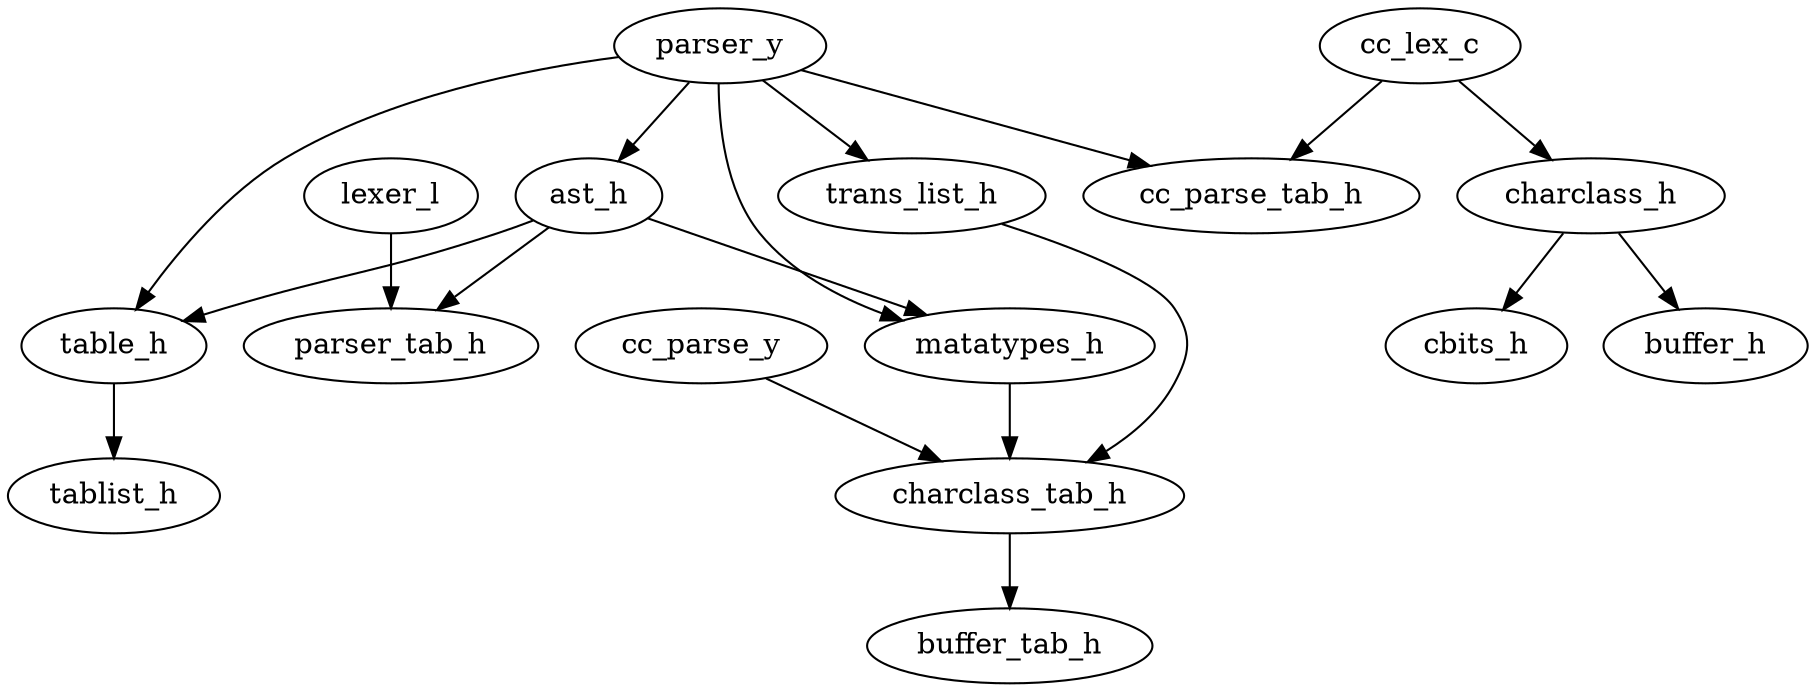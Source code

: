 digraph dep_tree{
	ast_h->{ parser_tab_h  matatypes_h  table_h };
	cc_lex_c->{ cc_parse_tab_h  charclass_h };
	cc_parse_y->{ charclass_tab_h };
	charclass_h->{ buffer_h  cbits_h };
	charclass_tab_h->{ buffer_tab_h };
	lexer_l->{ parser_tab_h };
	matatypes_h->{ charclass_tab_h };
	parser_y->{ table_h  matatypes_h  ast_h  trans_list_h  cc_parse_tab_h };
	table_h->{ tablist_h };
	trans_list_h->{ charclass_tab_h };
}
	
